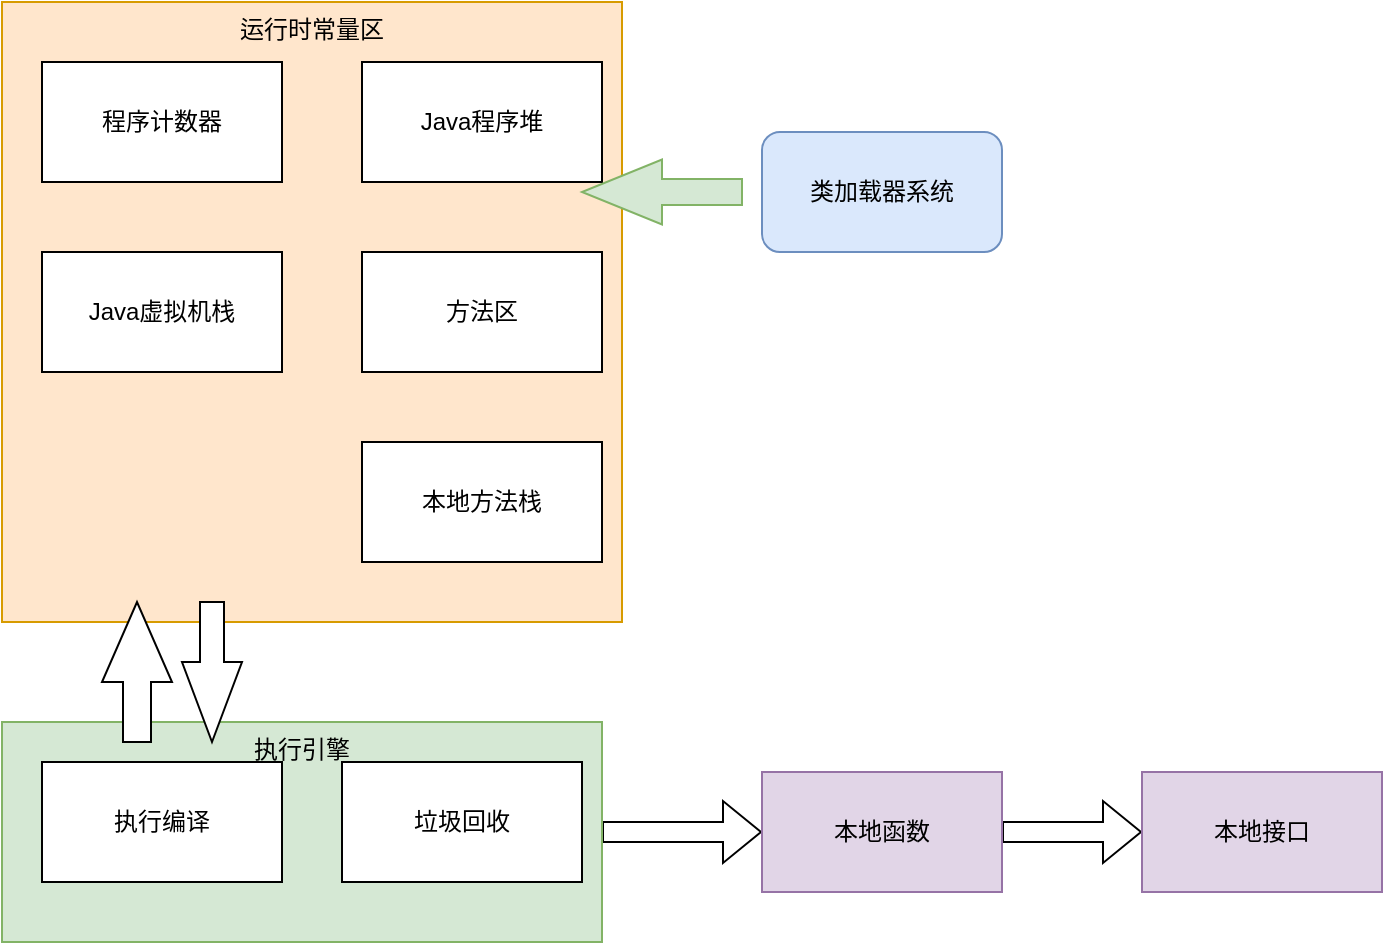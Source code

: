 <mxfile version="13.6.2" type="github">
  <diagram id="5p9OzpQsghAwizFTSHsP" name="Page-1">
    <mxGraphModel dx="782" dy="469" grid="1" gridSize="10" guides="1" tooltips="1" connect="1" arrows="1" fold="1" page="1" pageScale="1" pageWidth="827" pageHeight="1169" math="0" shadow="0">
      <root>
        <mxCell id="0" />
        <mxCell id="1" parent="0" />
        <mxCell id="pj49CJDoIJGd3NTYboOR-1" value="运行时常量区" style="whiteSpace=wrap;html=1;aspect=fixed;align=center;horizontal=1;verticalAlign=top;fillColor=#ffe6cc;strokeColor=#d79b00;" vertex="1" parent="1">
          <mxGeometry x="90" y="140" width="310" height="310" as="geometry" />
        </mxCell>
        <mxCell id="pj49CJDoIJGd3NTYboOR-2" value="程序计数器" style="rounded=0;whiteSpace=wrap;html=1;" vertex="1" parent="1">
          <mxGeometry x="110" y="170" width="120" height="60" as="geometry" />
        </mxCell>
        <mxCell id="pj49CJDoIJGd3NTYboOR-3" value="Java虚拟机栈" style="rounded=0;whiteSpace=wrap;html=1;" vertex="1" parent="1">
          <mxGeometry x="110" y="265" width="120" height="60" as="geometry" />
        </mxCell>
        <mxCell id="pj49CJDoIJGd3NTYboOR-4" value="Java程序堆" style="rounded=0;whiteSpace=wrap;html=1;" vertex="1" parent="1">
          <mxGeometry x="270" y="170" width="120" height="60" as="geometry" />
        </mxCell>
        <mxCell id="pj49CJDoIJGd3NTYboOR-5" value="方法区" style="rounded=0;whiteSpace=wrap;html=1;" vertex="1" parent="1">
          <mxGeometry x="270" y="265" width="120" height="60" as="geometry" />
        </mxCell>
        <mxCell id="pj49CJDoIJGd3NTYboOR-6" value="本地方法栈" style="rounded=0;whiteSpace=wrap;html=1;" vertex="1" parent="1">
          <mxGeometry x="270" y="360" width="120" height="60" as="geometry" />
        </mxCell>
        <mxCell id="pj49CJDoIJGd3NTYboOR-8" value="类加载器系统" style="rounded=1;whiteSpace=wrap;html=1;fillColor=#dae8fc;strokeColor=#6c8ebf;" vertex="1" parent="1">
          <mxGeometry x="470" y="205" width="120" height="60" as="geometry" />
        </mxCell>
        <mxCell id="pj49CJDoIJGd3NTYboOR-11" value="" style="html=1;shadow=0;dashed=0;align=center;verticalAlign=middle;shape=mxgraph.arrows2.arrow;dy=0.6;dx=40;flipH=1;notch=0;fillColor=#d5e8d4;strokeColor=#82b366;" vertex="1" parent="1">
          <mxGeometry x="380" y="218.75" width="80" height="32.5" as="geometry" />
        </mxCell>
        <mxCell id="pj49CJDoIJGd3NTYboOR-19" style="edgeStyle=orthogonalEdgeStyle;shape=flexArrow;rounded=0;orthogonalLoop=1;jettySize=auto;html=1;" edge="1" parent="1" source="pj49CJDoIJGd3NTYboOR-12" target="pj49CJDoIJGd3NTYboOR-17">
          <mxGeometry relative="1" as="geometry" />
        </mxCell>
        <mxCell id="pj49CJDoIJGd3NTYboOR-12" value="执行引擎" style="rounded=0;whiteSpace=wrap;html=1;verticalAlign=top;fillColor=#d5e8d4;strokeColor=#82b366;" vertex="1" parent="1">
          <mxGeometry x="90" y="500" width="300" height="110" as="geometry" />
        </mxCell>
        <mxCell id="pj49CJDoIJGd3NTYboOR-13" value="执行编译" style="rounded=0;whiteSpace=wrap;html=1;" vertex="1" parent="1">
          <mxGeometry x="110" y="520" width="120" height="60" as="geometry" />
        </mxCell>
        <mxCell id="pj49CJDoIJGd3NTYboOR-14" value="垃圾回收" style="rounded=0;whiteSpace=wrap;html=1;" vertex="1" parent="1">
          <mxGeometry x="260" y="520" width="120" height="60" as="geometry" />
        </mxCell>
        <mxCell id="pj49CJDoIJGd3NTYboOR-15" value="" style="html=1;shadow=0;dashed=0;align=center;verticalAlign=middle;shape=mxgraph.arrows2.arrow;dy=0.6;dx=40;direction=north;notch=0;" vertex="1" parent="1">
          <mxGeometry x="140" y="440" width="35" height="70" as="geometry" />
        </mxCell>
        <mxCell id="pj49CJDoIJGd3NTYboOR-16" value="" style="html=1;shadow=0;dashed=0;align=center;verticalAlign=middle;shape=mxgraph.arrows2.arrow;dy=0.6;dx=40;direction=south;notch=0;" vertex="1" parent="1">
          <mxGeometry x="180" y="440" width="30" height="70" as="geometry" />
        </mxCell>
        <mxCell id="pj49CJDoIJGd3NTYboOR-20" style="edgeStyle=orthogonalEdgeStyle;rounded=0;orthogonalLoop=1;jettySize=auto;html=1;exitX=1;exitY=0.5;exitDx=0;exitDy=0;entryX=0;entryY=0.5;entryDx=0;entryDy=0;shape=flexArrow;" edge="1" parent="1" source="pj49CJDoIJGd3NTYboOR-17" target="pj49CJDoIJGd3NTYboOR-18">
          <mxGeometry relative="1" as="geometry" />
        </mxCell>
        <mxCell id="pj49CJDoIJGd3NTYboOR-17" value="本地函数" style="rounded=0;whiteSpace=wrap;html=1;fillColor=#e1d5e7;strokeColor=#9673a6;" vertex="1" parent="1">
          <mxGeometry x="470" y="525" width="120" height="60" as="geometry" />
        </mxCell>
        <mxCell id="pj49CJDoIJGd3NTYboOR-18" value="本地接口" style="rounded=0;whiteSpace=wrap;html=1;fillColor=#e1d5e7;strokeColor=#9673a6;" vertex="1" parent="1">
          <mxGeometry x="660" y="525" width="120" height="60" as="geometry" />
        </mxCell>
      </root>
    </mxGraphModel>
  </diagram>
</mxfile>
